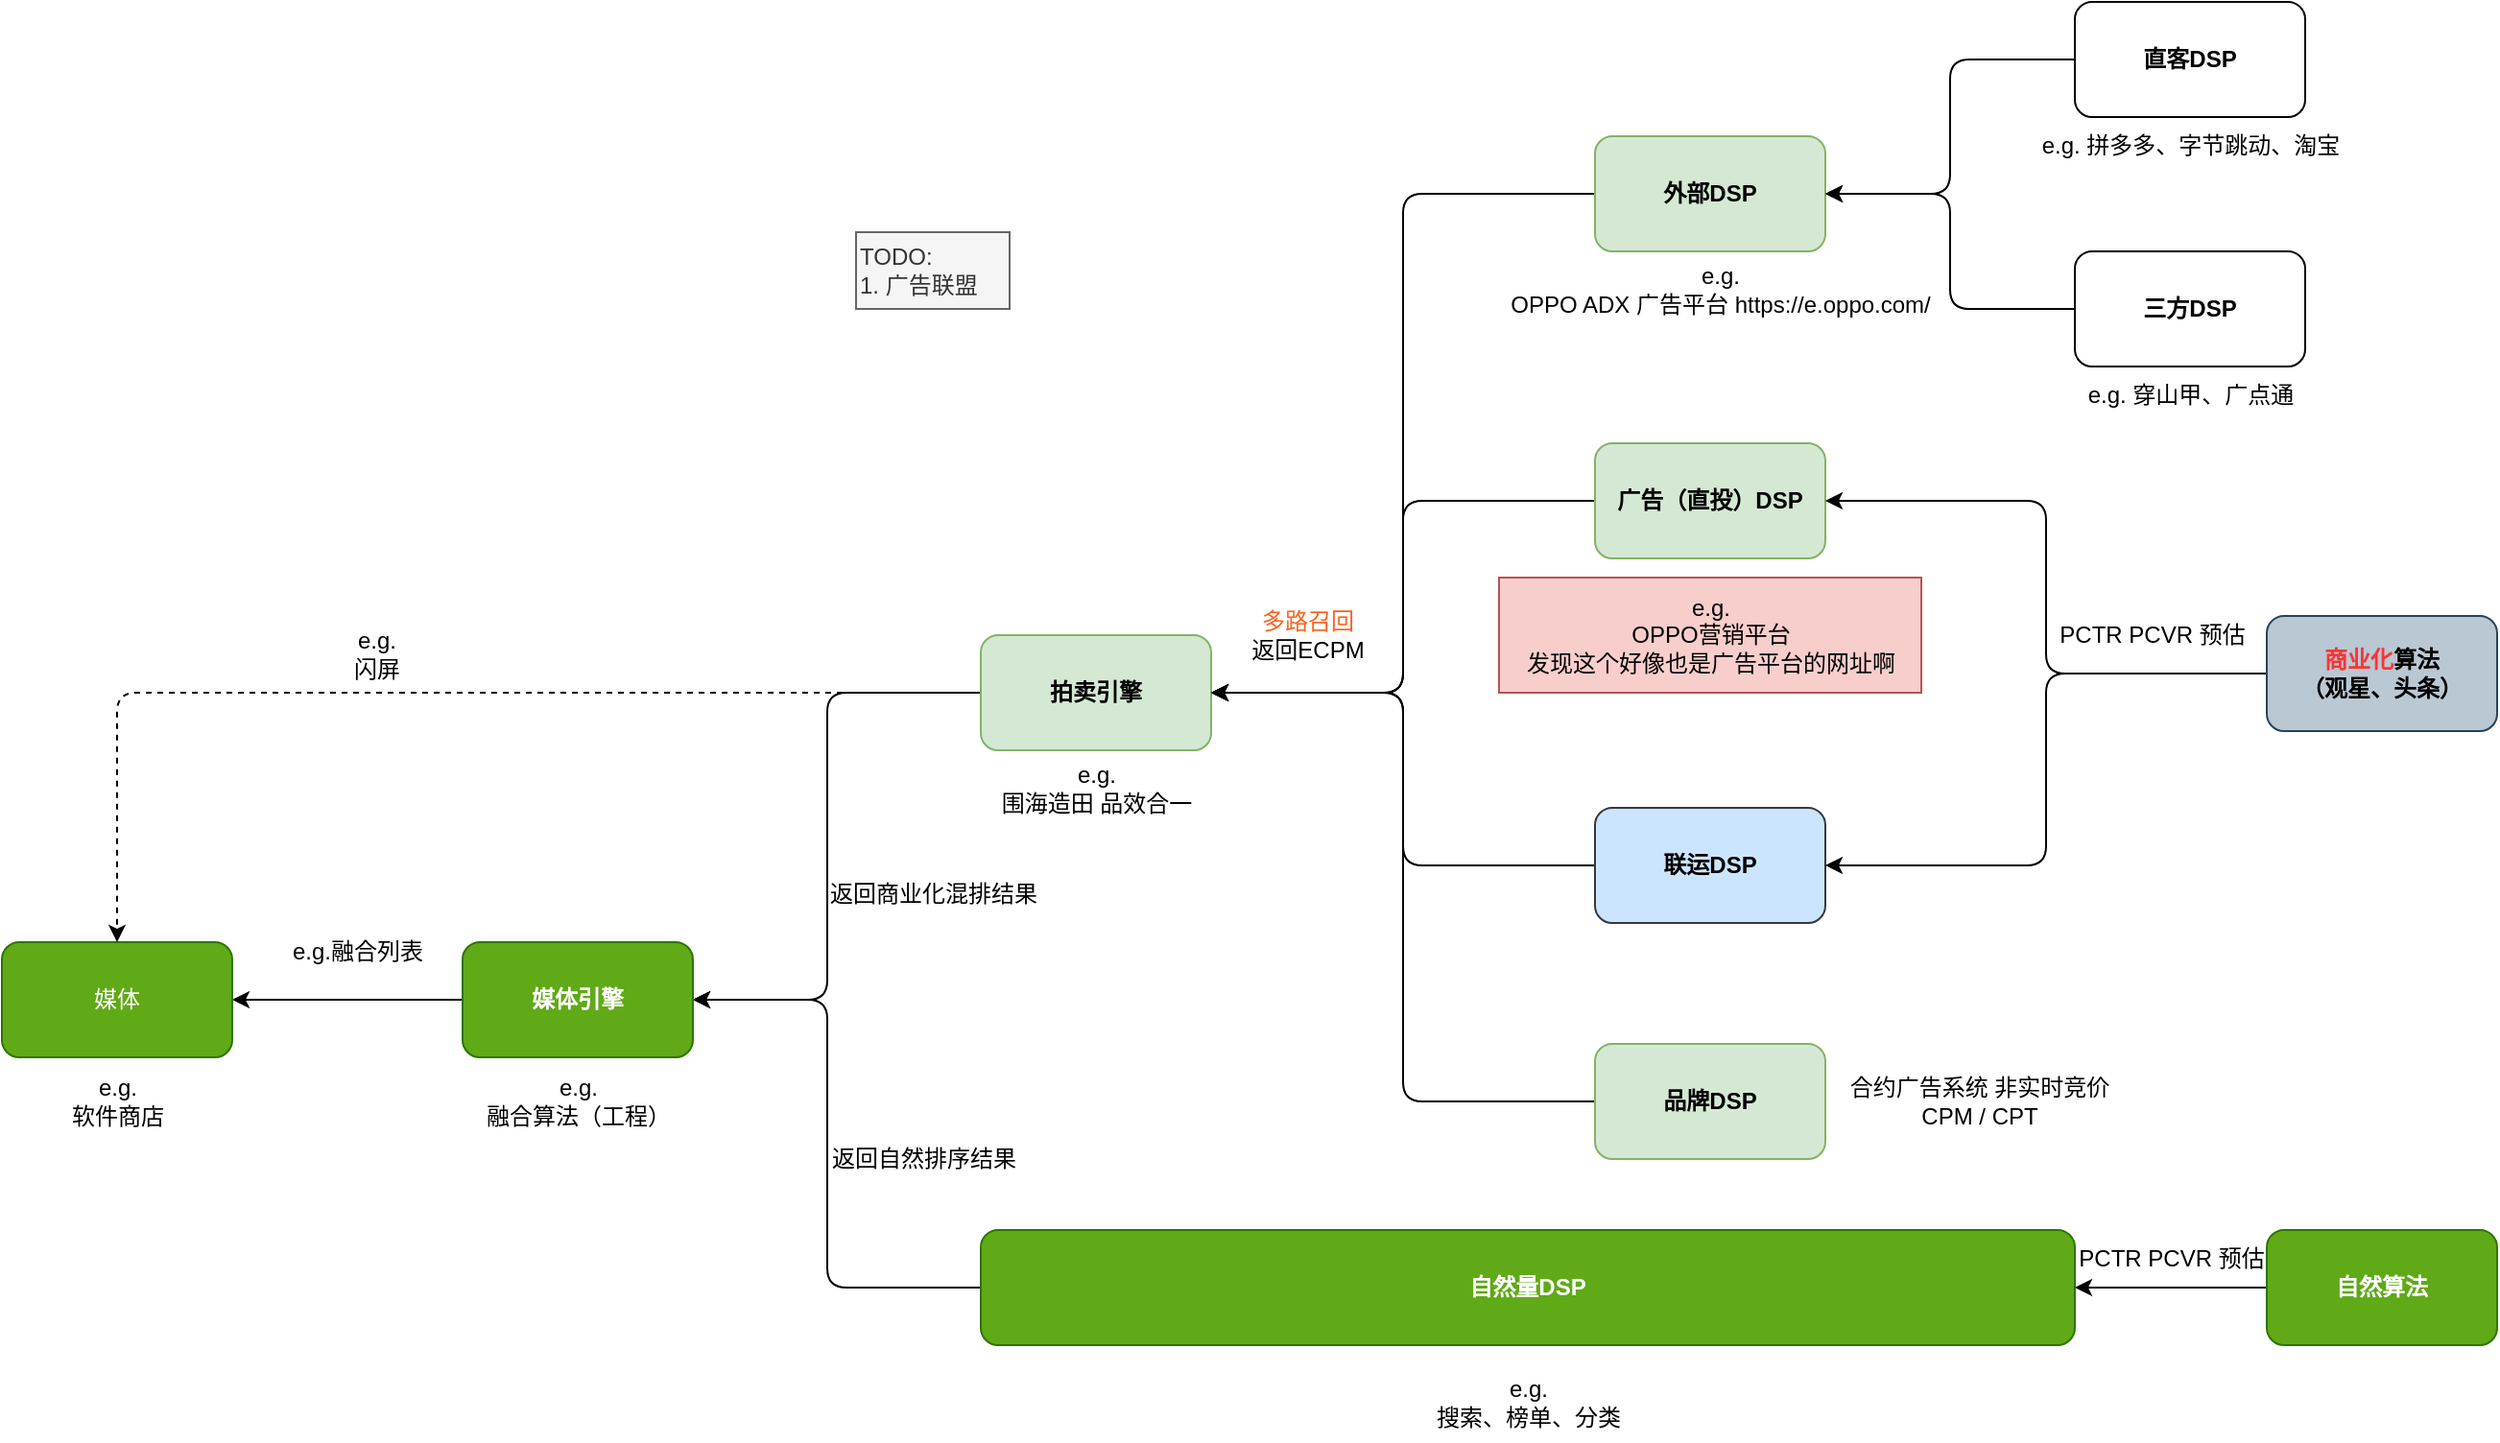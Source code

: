 <mxfile version="23.0.2" type="github">
  <diagram name="第 1 页" id="AMbzhqfFkD4l3YyqTUbq">
    <mxGraphModel dx="1500" dy="1943" grid="1" gridSize="10" guides="1" tooltips="1" connect="1" arrows="1" fold="1" page="1" pageScale="1" pageWidth="827" pageHeight="1169" background="none" math="0" shadow="0">
      <root>
        <mxCell id="0" />
        <mxCell id="1" parent="0" />
        <mxCell id="0BEzw5he5oUD5oCdYzI9-3" style="edgeStyle=orthogonalEdgeStyle;rounded=1;orthogonalLoop=1;jettySize=auto;html=1;entryX=0;entryY=0.5;entryDx=0;entryDy=0;startArrow=classic;startFill=1;endArrow=none;endFill=0;" edge="1" parent="1" source="0BEzw5he5oUD5oCdYzI9-1" target="0BEzw5he5oUD5oCdYzI9-2">
          <mxGeometry relative="1" as="geometry" />
        </mxCell>
        <mxCell id="0BEzw5he5oUD5oCdYzI9-1" value="媒体" style="rounded=1;whiteSpace=wrap;html=1;fillColor=#60a917;strokeColor=#2D7600;fontColor=#ffffff;" vertex="1" parent="1">
          <mxGeometry x="90" y="220" width="120" height="60" as="geometry" />
        </mxCell>
        <mxCell id="0BEzw5he5oUD5oCdYzI9-7" value="" style="edgeStyle=orthogonalEdgeStyle;rounded=1;orthogonalLoop=1;jettySize=auto;html=1;endArrow=none;endFill=0;startArrow=classic;startFill=1;" edge="1" parent="1" source="0BEzw5he5oUD5oCdYzI9-2" target="0BEzw5he5oUD5oCdYzI9-6">
          <mxGeometry relative="1" as="geometry">
            <Array as="points">
              <mxPoint x="520" y="250" />
              <mxPoint x="520" y="90" />
            </Array>
          </mxGeometry>
        </mxCell>
        <mxCell id="0BEzw5he5oUD5oCdYzI9-10" value="" style="edgeStyle=orthogonalEdgeStyle;rounded=1;orthogonalLoop=1;jettySize=auto;html=1;startArrow=classic;startFill=1;endArrow=none;endFill=0;" edge="1" parent="1" source="0BEzw5he5oUD5oCdYzI9-2" target="0BEzw5he5oUD5oCdYzI9-9">
          <mxGeometry relative="1" as="geometry">
            <Array as="points">
              <mxPoint x="520" y="250" />
              <mxPoint x="520" y="400" />
            </Array>
          </mxGeometry>
        </mxCell>
        <mxCell id="0BEzw5he5oUD5oCdYzI9-2" value="媒体引擎" style="rounded=1;whiteSpace=wrap;html=1;fontStyle=1;fillColor=#60a917;strokeColor=#2D7600;fontColor=#ffffff;" vertex="1" parent="1">
          <mxGeometry x="330" y="220" width="120" height="60" as="geometry" />
        </mxCell>
        <mxCell id="0BEzw5he5oUD5oCdYzI9-36" style="edgeStyle=orthogonalEdgeStyle;rounded=1;orthogonalLoop=1;jettySize=auto;html=1;entryX=0.5;entryY=0;entryDx=0;entryDy=0;dashed=1;" edge="1" parent="1" source="0BEzw5he5oUD5oCdYzI9-6" target="0BEzw5he5oUD5oCdYzI9-1">
          <mxGeometry relative="1" as="geometry" />
        </mxCell>
        <mxCell id="0BEzw5he5oUD5oCdYzI9-6" value="&lt;b&gt;拍卖引擎&lt;/b&gt;" style="whiteSpace=wrap;html=1;rounded=1;fillColor=#d5e8d4;strokeColor=#82b366;" vertex="1" parent="1">
          <mxGeometry x="600" y="60" width="120" height="60" as="geometry" />
        </mxCell>
        <mxCell id="0BEzw5he5oUD5oCdYzI9-9" value="自然量DSP" style="rounded=1;whiteSpace=wrap;html=1;fillColor=#60a917;strokeColor=#2D7600;fontColor=#ffffff;fontStyle=1" vertex="1" parent="1">
          <mxGeometry x="600" y="370" width="570" height="60" as="geometry" />
        </mxCell>
        <mxCell id="0BEzw5he5oUD5oCdYzI9-24" style="edgeStyle=orthogonalEdgeStyle;rounded=1;orthogonalLoop=1;jettySize=auto;html=1;entryX=1;entryY=0.5;entryDx=0;entryDy=0;curved=0;" edge="1" parent="1" source="0BEzw5he5oUD5oCdYzI9-12" target="0BEzw5he5oUD5oCdYzI9-6">
          <mxGeometry relative="1" as="geometry" />
        </mxCell>
        <mxCell id="0BEzw5he5oUD5oCdYzI9-12" value="外部DSP" style="whiteSpace=wrap;html=1;rounded=1;fillColor=#d5e8d4;strokeColor=#82b366;fontStyle=1" vertex="1" parent="1">
          <mxGeometry x="920" y="-200" width="120" height="60" as="geometry" />
        </mxCell>
        <mxCell id="0BEzw5he5oUD5oCdYzI9-27" style="edgeStyle=orthogonalEdgeStyle;rounded=1;orthogonalLoop=1;jettySize=auto;html=1;entryX=1;entryY=0.5;entryDx=0;entryDy=0;" edge="1" parent="1" source="0BEzw5he5oUD5oCdYzI9-15" target="0BEzw5he5oUD5oCdYzI9-6">
          <mxGeometry relative="1" as="geometry" />
        </mxCell>
        <mxCell id="0BEzw5he5oUD5oCdYzI9-15" value="品牌DSP" style="whiteSpace=wrap;html=1;rounded=1;fillColor=#d5e8d4;strokeColor=#82b366;fontStyle=1" vertex="1" parent="1">
          <mxGeometry x="920" y="273" width="120" height="60" as="geometry" />
        </mxCell>
        <mxCell id="0BEzw5he5oUD5oCdYzI9-25" style="edgeStyle=orthogonalEdgeStyle;rounded=1;orthogonalLoop=1;jettySize=auto;html=1;entryX=1;entryY=0.5;entryDx=0;entryDy=0;curved=0;" edge="1" parent="1" source="0BEzw5he5oUD5oCdYzI9-19" target="0BEzw5he5oUD5oCdYzI9-6">
          <mxGeometry relative="1" as="geometry" />
        </mxCell>
        <mxCell id="0BEzw5he5oUD5oCdYzI9-19" value="联运DSP" style="whiteSpace=wrap;html=1;rounded=1;fillColor=#cce5ff;strokeColor=#36393d;fontStyle=1" vertex="1" parent="1">
          <mxGeometry x="920" y="150" width="120" height="60" as="geometry" />
        </mxCell>
        <mxCell id="0BEzw5he5oUD5oCdYzI9-26" style="edgeStyle=orthogonalEdgeStyle;rounded=1;orthogonalLoop=1;jettySize=auto;html=1;entryX=1;entryY=0.5;entryDx=0;entryDy=0;curved=0;" edge="1" parent="1" source="0BEzw5he5oUD5oCdYzI9-17" target="0BEzw5he5oUD5oCdYzI9-6">
          <mxGeometry relative="1" as="geometry" />
        </mxCell>
        <mxCell id="0BEzw5he5oUD5oCdYzI9-17" value="广告（直投）DSP" style="whiteSpace=wrap;html=1;rounded=1;fillColor=#d5e8d4;strokeColor=#82b366;fontStyle=1" vertex="1" parent="1">
          <mxGeometry x="920" y="-40" width="120" height="60" as="geometry" />
        </mxCell>
        <mxCell id="0BEzw5he5oUD5oCdYzI9-30" style="edgeStyle=orthogonalEdgeStyle;rounded=1;orthogonalLoop=1;jettySize=auto;html=1;entryX=1;entryY=0.5;entryDx=0;entryDy=0;" edge="1" parent="1" source="0BEzw5he5oUD5oCdYzI9-28" target="0BEzw5he5oUD5oCdYzI9-17">
          <mxGeometry relative="1" as="geometry" />
        </mxCell>
        <mxCell id="0BEzw5he5oUD5oCdYzI9-31" style="edgeStyle=orthogonalEdgeStyle;rounded=1;orthogonalLoop=1;jettySize=auto;html=1;entryX=1;entryY=0.5;entryDx=0;entryDy=0;" edge="1" parent="1" source="0BEzw5he5oUD5oCdYzI9-28" target="0BEzw5he5oUD5oCdYzI9-19">
          <mxGeometry relative="1" as="geometry" />
        </mxCell>
        <mxCell id="0BEzw5he5oUD5oCdYzI9-28" value="&lt;font color=&quot;#ff3333&quot;&gt;商业化&lt;/font&gt;算法&lt;br&gt;（观星、头条）" style="whiteSpace=wrap;html=1;rounded=1;fillColor=#bac8d3;strokeColor=#23445d;fontStyle=1" vertex="1" parent="1">
          <mxGeometry x="1270" y="50" width="120" height="60" as="geometry" />
        </mxCell>
        <mxCell id="0BEzw5he5oUD5oCdYzI9-32" style="edgeStyle=orthogonalEdgeStyle;rounded=1;orthogonalLoop=1;jettySize=auto;html=1;entryX=1;entryY=0.5;entryDx=0;entryDy=0;" edge="1" parent="1" source="0BEzw5he5oUD5oCdYzI9-29" target="0BEzw5he5oUD5oCdYzI9-9">
          <mxGeometry relative="1" as="geometry" />
        </mxCell>
        <mxCell id="0BEzw5he5oUD5oCdYzI9-29" value="自然算法" style="whiteSpace=wrap;html=1;rounded=1;fillColor=#60a917;strokeColor=#2D7600;fontColor=#ffffff;fontStyle=1" vertex="1" parent="1">
          <mxGeometry x="1270" y="370" width="120" height="60" as="geometry" />
        </mxCell>
        <mxCell id="0BEzw5he5oUD5oCdYzI9-33" value="e.g.&lt;br&gt;软件商店" style="text;html=1;align=center;verticalAlign=middle;resizable=0;points=[];autosize=1;strokeColor=none;fillColor=none;" vertex="1" parent="1">
          <mxGeometry x="115" y="283" width="70" height="40" as="geometry" />
        </mxCell>
        <mxCell id="0BEzw5he5oUD5oCdYzI9-34" value="e.g.&lt;br&gt;融合算法（工程）" style="text;html=1;align=center;verticalAlign=middle;resizable=0;points=[];autosize=1;strokeColor=none;fillColor=none;" vertex="1" parent="1">
          <mxGeometry x="330" y="283" width="120" height="40" as="geometry" />
        </mxCell>
        <mxCell id="0BEzw5he5oUD5oCdYzI9-35" value="e.g.融合列表" style="text;html=1;align=center;verticalAlign=middle;resizable=0;points=[];autosize=1;strokeColor=none;fillColor=none;" vertex="1" parent="1">
          <mxGeometry x="230" y="210" width="90" height="30" as="geometry" />
        </mxCell>
        <mxCell id="0BEzw5he5oUD5oCdYzI9-37" value="e.g. &lt;br&gt;闪屏" style="text;html=1;align=center;verticalAlign=middle;resizable=0;points=[];autosize=1;strokeColor=none;fillColor=none;" vertex="1" parent="1">
          <mxGeometry x="260" y="50" width="50" height="40" as="geometry" />
        </mxCell>
        <mxCell id="0BEzw5he5oUD5oCdYzI9-38" value="e.g.&lt;br&gt;围海造田 品效合一" style="text;html=1;align=center;verticalAlign=middle;resizable=0;points=[];autosize=1;strokeColor=none;fillColor=none;" vertex="1" parent="1">
          <mxGeometry x="600" y="120" width="120" height="40" as="geometry" />
        </mxCell>
        <mxCell id="0BEzw5he5oUD5oCdYzI9-39" value="&lt;font color=&quot;#ff601c&quot;&gt;多路召回&lt;/font&gt;&lt;br&gt;返回ECPM" style="text;html=1;align=center;verticalAlign=middle;resizable=0;points=[];autosize=1;strokeColor=none;fillColor=none;" vertex="1" parent="1">
          <mxGeometry x="730" y="40" width="80" height="40" as="geometry" />
        </mxCell>
        <mxCell id="0BEzw5he5oUD5oCdYzI9-41" value="PCTR PCVR 预估" style="text;html=1;align=center;verticalAlign=middle;resizable=0;points=[];autosize=1;strokeColor=none;fillColor=none;" vertex="1" parent="1">
          <mxGeometry x="1150" y="45" width="120" height="30" as="geometry" />
        </mxCell>
        <mxCell id="0BEzw5he5oUD5oCdYzI9-42" value="e.g.&lt;br&gt;OPPO营销平台 &lt;br&gt;发现这个好像也是广告平台的网址啊" style="text;html=1;align=center;verticalAlign=middle;resizable=0;points=[];autosize=1;strokeColor=#b85450;fillColor=#f8cecc;" vertex="1" parent="1">
          <mxGeometry x="870" y="30" width="220" height="60" as="geometry" />
        </mxCell>
        <mxCell id="0BEzw5he5oUD5oCdYzI9-43" value="e.g.&lt;br&gt;搜索、榜单、分类" style="text;html=1;align=center;verticalAlign=middle;resizable=0;points=[];autosize=1;strokeColor=none;fillColor=none;" vertex="1" parent="1">
          <mxGeometry x="825" y="440" width="120" height="40" as="geometry" />
        </mxCell>
        <mxCell id="0BEzw5he5oUD5oCdYzI9-44" value="e.g.&lt;br&gt;OPPO ADX 广告平台 https://e.oppo.com/" style="text;html=1;align=center;verticalAlign=middle;resizable=0;points=[];autosize=1;strokeColor=none;fillColor=none;" vertex="1" parent="1">
          <mxGeometry x="865" y="-140" width="240" height="40" as="geometry" />
        </mxCell>
        <mxCell id="0BEzw5he5oUD5oCdYzI9-45" value="合约广告系统 非实时竞价&lt;br&gt;CPM / CPT" style="text;html=1;align=center;verticalAlign=middle;resizable=0;points=[];autosize=1;strokeColor=none;fillColor=none;" vertex="1" parent="1">
          <mxGeometry x="1040" y="283" width="160" height="40" as="geometry" />
        </mxCell>
        <mxCell id="0BEzw5he5oUD5oCdYzI9-56" style="edgeStyle=orthogonalEdgeStyle;rounded=1;orthogonalLoop=1;jettySize=auto;html=1;entryX=1;entryY=0.5;entryDx=0;entryDy=0;" edge="1" parent="1" source="0BEzw5he5oUD5oCdYzI9-52" target="0BEzw5he5oUD5oCdYzI9-12">
          <mxGeometry relative="1" as="geometry" />
        </mxCell>
        <mxCell id="0BEzw5he5oUD5oCdYzI9-52" value="直客DSP" style="whiteSpace=wrap;html=1;rounded=1;fontStyle=1" vertex="1" parent="1">
          <mxGeometry x="1170" y="-270" width="120" height="60" as="geometry" />
        </mxCell>
        <mxCell id="0BEzw5he5oUD5oCdYzI9-57" style="edgeStyle=orthogonalEdgeStyle;rounded=1;orthogonalLoop=1;jettySize=auto;html=1;entryX=1;entryY=0.5;entryDx=0;entryDy=0;" edge="1" parent="1" source="0BEzw5he5oUD5oCdYzI9-53" target="0BEzw5he5oUD5oCdYzI9-12">
          <mxGeometry relative="1" as="geometry" />
        </mxCell>
        <mxCell id="0BEzw5he5oUD5oCdYzI9-53" value="三方DSP" style="whiteSpace=wrap;html=1;rounded=1;fontStyle=1" vertex="1" parent="1">
          <mxGeometry x="1170" y="-140" width="120" height="60" as="geometry" />
        </mxCell>
        <mxCell id="0BEzw5he5oUD5oCdYzI9-54" value="TODO:&lt;br&gt;1. 广告联盟" style="text;html=1;align=left;verticalAlign=middle;resizable=0;points=[];autosize=1;strokeColor=#666666;fillColor=#f5f5f5;fontColor=#333333;" vertex="1" parent="1">
          <mxGeometry x="535" y="-150" width="80" height="40" as="geometry" />
        </mxCell>
        <mxCell id="0BEzw5he5oUD5oCdYzI9-58" value="e.g. 拼多多、字节跳动、淘宝" style="text;html=1;align=center;verticalAlign=middle;resizable=0;points=[];autosize=1;strokeColor=none;fillColor=none;" vertex="1" parent="1">
          <mxGeometry x="1140" y="-210" width="180" height="30" as="geometry" />
        </mxCell>
        <mxCell id="0BEzw5he5oUD5oCdYzI9-59" value="e.g. 穿山甲、广点通" style="text;html=1;align=center;verticalAlign=middle;resizable=0;points=[];autosize=1;strokeColor=none;fillColor=none;" vertex="1" parent="1">
          <mxGeometry x="1165" y="-80" width="130" height="30" as="geometry" />
        </mxCell>
        <mxCell id="0BEzw5he5oUD5oCdYzI9-63" value="PCTR PCVR 预估" style="text;html=1;align=center;verticalAlign=middle;resizable=0;points=[];autosize=1;strokeColor=none;fillColor=none;" vertex="1" parent="1">
          <mxGeometry x="1160" y="370" width="120" height="30" as="geometry" />
        </mxCell>
        <mxCell id="0BEzw5he5oUD5oCdYzI9-64" value="返回自然排序结果" style="text;html=1;align=center;verticalAlign=middle;resizable=0;points=[];autosize=1;strokeColor=none;fillColor=none;" vertex="1" parent="1">
          <mxGeometry x="510" y="318" width="120" height="30" as="geometry" />
        </mxCell>
        <mxCell id="0BEzw5he5oUD5oCdYzI9-66" value="返回商业化混排结果" style="text;html=1;align=center;verticalAlign=middle;resizable=0;points=[];autosize=1;strokeColor=none;fillColor=none;" vertex="1" parent="1">
          <mxGeometry x="510" y="180" width="130" height="30" as="geometry" />
        </mxCell>
      </root>
    </mxGraphModel>
  </diagram>
</mxfile>
